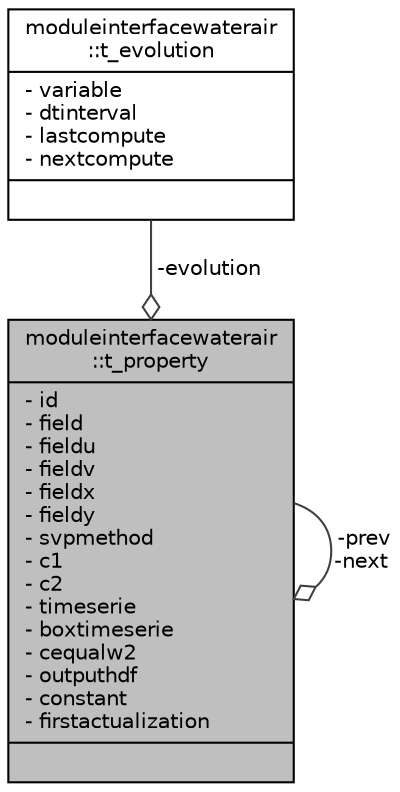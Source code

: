 digraph "moduleinterfacewaterair::t_property"
{
 // LATEX_PDF_SIZE
  edge [fontname="Helvetica",fontsize="10",labelfontname="Helvetica",labelfontsize="10"];
  node [fontname="Helvetica",fontsize="10",shape=record];
  Node1 [label="{moduleinterfacewaterair\l::t_property\n|- id\l- field\l- fieldu\l- fieldv\l- fieldx\l- fieldy\l- svpmethod\l- c1\l- c2\l- timeserie\l- boxtimeserie\l- cequalw2\l- outputhdf\l- constant\l- firstactualization\l|}",height=0.2,width=0.4,color="black", fillcolor="grey75", style="filled", fontcolor="black",tooltip=" "];
  Node1 -> Node1 [color="grey25",fontsize="10",style="solid",label=" -prev\n-next" ,arrowhead="odiamond",fontname="Helvetica"];
  Node2 -> Node1 [color="grey25",fontsize="10",style="solid",label=" -evolution" ,arrowhead="odiamond",fontname="Helvetica"];
  Node2 [label="{moduleinterfacewaterair\l::t_evolution\n|- variable\l- dtinterval\l- lastcompute\l- nextcompute\l|}",height=0.2,width=0.4,color="black", fillcolor="white", style="filled",URL="$structmoduleinterfacewaterair_1_1t__evolution.html",tooltip=" "];
}
